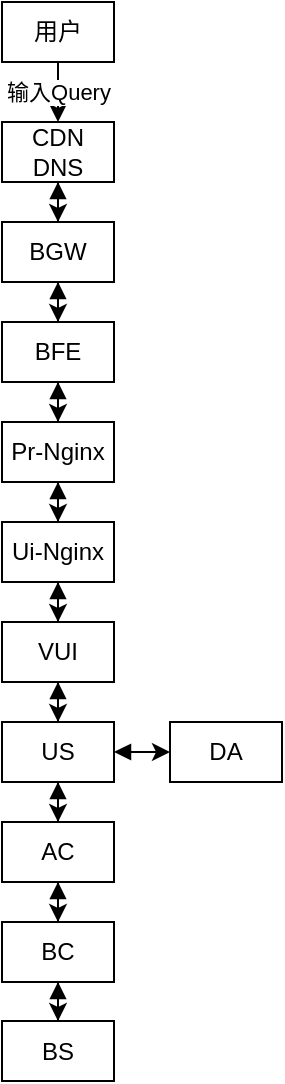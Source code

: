 <mxfile version="20.3.0" type="github">
  <diagram id="bdtvLT6A1bANu2LxBfW4" name="第 1 页">
    <mxGraphModel dx="1426" dy="768" grid="1" gridSize="10" guides="1" tooltips="1" connect="1" arrows="1" fold="1" page="1" pageScale="1" pageWidth="827" pageHeight="1169" math="0" shadow="0">
      <root>
        <mxCell id="0" />
        <mxCell id="1" parent="0" />
        <mxCell id="RnafZ8-wlns_XkJDIBnj-5" value="输入Query" style="edgeStyle=orthogonalEdgeStyle;rounded=0;orthogonalLoop=1;jettySize=auto;html=1;" edge="1" parent="1" source="RnafZ8-wlns_XkJDIBnj-1" target="RnafZ8-wlns_XkJDIBnj-4">
          <mxGeometry relative="1" as="geometry" />
        </mxCell>
        <mxCell id="RnafZ8-wlns_XkJDIBnj-1" value="用户" style="rounded=0;whiteSpace=wrap;html=1;" vertex="1" parent="1">
          <mxGeometry x="386" y="60" width="56" height="30" as="geometry" />
        </mxCell>
        <mxCell id="RnafZ8-wlns_XkJDIBnj-7" value="" style="edgeStyle=orthogonalEdgeStyle;rounded=0;orthogonalLoop=1;jettySize=auto;html=1;startArrow=block;startFill=1;" edge="1" parent="1" source="RnafZ8-wlns_XkJDIBnj-4" target="RnafZ8-wlns_XkJDIBnj-6">
          <mxGeometry relative="1" as="geometry" />
        </mxCell>
        <mxCell id="RnafZ8-wlns_XkJDIBnj-4" value="CDN DNS" style="rounded=0;whiteSpace=wrap;html=1;" vertex="1" parent="1">
          <mxGeometry x="386" y="120" width="56" height="30" as="geometry" />
        </mxCell>
        <mxCell id="RnafZ8-wlns_XkJDIBnj-9" value="" style="edgeStyle=orthogonalEdgeStyle;rounded=0;orthogonalLoop=1;jettySize=auto;html=1;startArrow=block;startFill=1;" edge="1" parent="1" source="RnafZ8-wlns_XkJDIBnj-6" target="RnafZ8-wlns_XkJDIBnj-8">
          <mxGeometry relative="1" as="geometry" />
        </mxCell>
        <mxCell id="RnafZ8-wlns_XkJDIBnj-6" value="BGW" style="rounded=0;whiteSpace=wrap;html=1;" vertex="1" parent="1">
          <mxGeometry x="386" y="170" width="56" height="30" as="geometry" />
        </mxCell>
        <mxCell id="RnafZ8-wlns_XkJDIBnj-11" value="" style="edgeStyle=orthogonalEdgeStyle;rounded=0;orthogonalLoop=1;jettySize=auto;html=1;startArrow=block;startFill=1;" edge="1" parent="1" source="RnafZ8-wlns_XkJDIBnj-8" target="RnafZ8-wlns_XkJDIBnj-10">
          <mxGeometry relative="1" as="geometry" />
        </mxCell>
        <mxCell id="RnafZ8-wlns_XkJDIBnj-8" value="BFE" style="rounded=0;whiteSpace=wrap;html=1;" vertex="1" parent="1">
          <mxGeometry x="386" y="220" width="56" height="30" as="geometry" />
        </mxCell>
        <mxCell id="RnafZ8-wlns_XkJDIBnj-13" value="" style="edgeStyle=orthogonalEdgeStyle;rounded=0;orthogonalLoop=1;jettySize=auto;html=1;startArrow=block;startFill=1;" edge="1" parent="1" source="RnafZ8-wlns_XkJDIBnj-10" target="RnafZ8-wlns_XkJDIBnj-12">
          <mxGeometry relative="1" as="geometry" />
        </mxCell>
        <mxCell id="RnafZ8-wlns_XkJDIBnj-10" value="Pr-Nginx" style="rounded=0;whiteSpace=wrap;html=1;" vertex="1" parent="1">
          <mxGeometry x="386" y="270" width="56" height="30" as="geometry" />
        </mxCell>
        <mxCell id="RnafZ8-wlns_XkJDIBnj-15" value="" style="edgeStyle=orthogonalEdgeStyle;rounded=0;orthogonalLoop=1;jettySize=auto;html=1;startArrow=block;startFill=1;" edge="1" parent="1" source="RnafZ8-wlns_XkJDIBnj-12" target="RnafZ8-wlns_XkJDIBnj-14">
          <mxGeometry relative="1" as="geometry" />
        </mxCell>
        <mxCell id="RnafZ8-wlns_XkJDIBnj-12" value="Ui-Nginx" style="rounded=0;whiteSpace=wrap;html=1;" vertex="1" parent="1">
          <mxGeometry x="386" y="320" width="56" height="30" as="geometry" />
        </mxCell>
        <mxCell id="RnafZ8-wlns_XkJDIBnj-17" value="" style="edgeStyle=orthogonalEdgeStyle;rounded=0;orthogonalLoop=1;jettySize=auto;html=1;startArrow=block;startFill=1;" edge="1" parent="1" source="RnafZ8-wlns_XkJDIBnj-14" target="RnafZ8-wlns_XkJDIBnj-16">
          <mxGeometry relative="1" as="geometry" />
        </mxCell>
        <mxCell id="RnafZ8-wlns_XkJDIBnj-14" value="VUI" style="rounded=0;whiteSpace=wrap;html=1;" vertex="1" parent="1">
          <mxGeometry x="386" y="370" width="56" height="30" as="geometry" />
        </mxCell>
        <mxCell id="RnafZ8-wlns_XkJDIBnj-25" value="" style="edgeStyle=orthogonalEdgeStyle;rounded=0;orthogonalLoop=1;jettySize=auto;html=1;startArrow=block;startFill=1;" edge="1" parent="1" source="RnafZ8-wlns_XkJDIBnj-16" target="RnafZ8-wlns_XkJDIBnj-24">
          <mxGeometry relative="1" as="geometry" />
        </mxCell>
        <mxCell id="RnafZ8-wlns_XkJDIBnj-27" value="" style="edgeStyle=orthogonalEdgeStyle;rounded=0;orthogonalLoop=1;jettySize=auto;html=1;startArrow=block;startFill=1;" edge="1" parent="1" source="RnafZ8-wlns_XkJDIBnj-16" target="RnafZ8-wlns_XkJDIBnj-26">
          <mxGeometry relative="1" as="geometry" />
        </mxCell>
        <mxCell id="RnafZ8-wlns_XkJDIBnj-16" value="US" style="rounded=0;whiteSpace=wrap;html=1;" vertex="1" parent="1">
          <mxGeometry x="386" y="420" width="56" height="30" as="geometry" />
        </mxCell>
        <mxCell id="RnafZ8-wlns_XkJDIBnj-24" value="DA" style="rounded=0;whiteSpace=wrap;html=1;" vertex="1" parent="1">
          <mxGeometry x="470" y="420" width="56" height="30" as="geometry" />
        </mxCell>
        <mxCell id="RnafZ8-wlns_XkJDIBnj-29" value="" style="edgeStyle=orthogonalEdgeStyle;rounded=0;orthogonalLoop=1;jettySize=auto;html=1;startArrow=block;startFill=1;" edge="1" parent="1" source="RnafZ8-wlns_XkJDIBnj-26" target="RnafZ8-wlns_XkJDIBnj-28">
          <mxGeometry relative="1" as="geometry" />
        </mxCell>
        <mxCell id="RnafZ8-wlns_XkJDIBnj-26" value="AC" style="rounded=0;whiteSpace=wrap;html=1;" vertex="1" parent="1">
          <mxGeometry x="386" y="470" width="56" height="30" as="geometry" />
        </mxCell>
        <mxCell id="RnafZ8-wlns_XkJDIBnj-31" value="" style="edgeStyle=orthogonalEdgeStyle;rounded=0;orthogonalLoop=1;jettySize=auto;html=1;startArrow=block;startFill=1;" edge="1" parent="1" source="RnafZ8-wlns_XkJDIBnj-28" target="RnafZ8-wlns_XkJDIBnj-30">
          <mxGeometry relative="1" as="geometry" />
        </mxCell>
        <mxCell id="RnafZ8-wlns_XkJDIBnj-28" value="BC" style="rounded=0;whiteSpace=wrap;html=1;" vertex="1" parent="1">
          <mxGeometry x="386" y="520" width="56" height="30" as="geometry" />
        </mxCell>
        <mxCell id="RnafZ8-wlns_XkJDIBnj-30" value="BS" style="rounded=0;whiteSpace=wrap;html=1;" vertex="1" parent="1">
          <mxGeometry x="386" y="569.5" width="56" height="30" as="geometry" />
        </mxCell>
      </root>
    </mxGraphModel>
  </diagram>
</mxfile>
